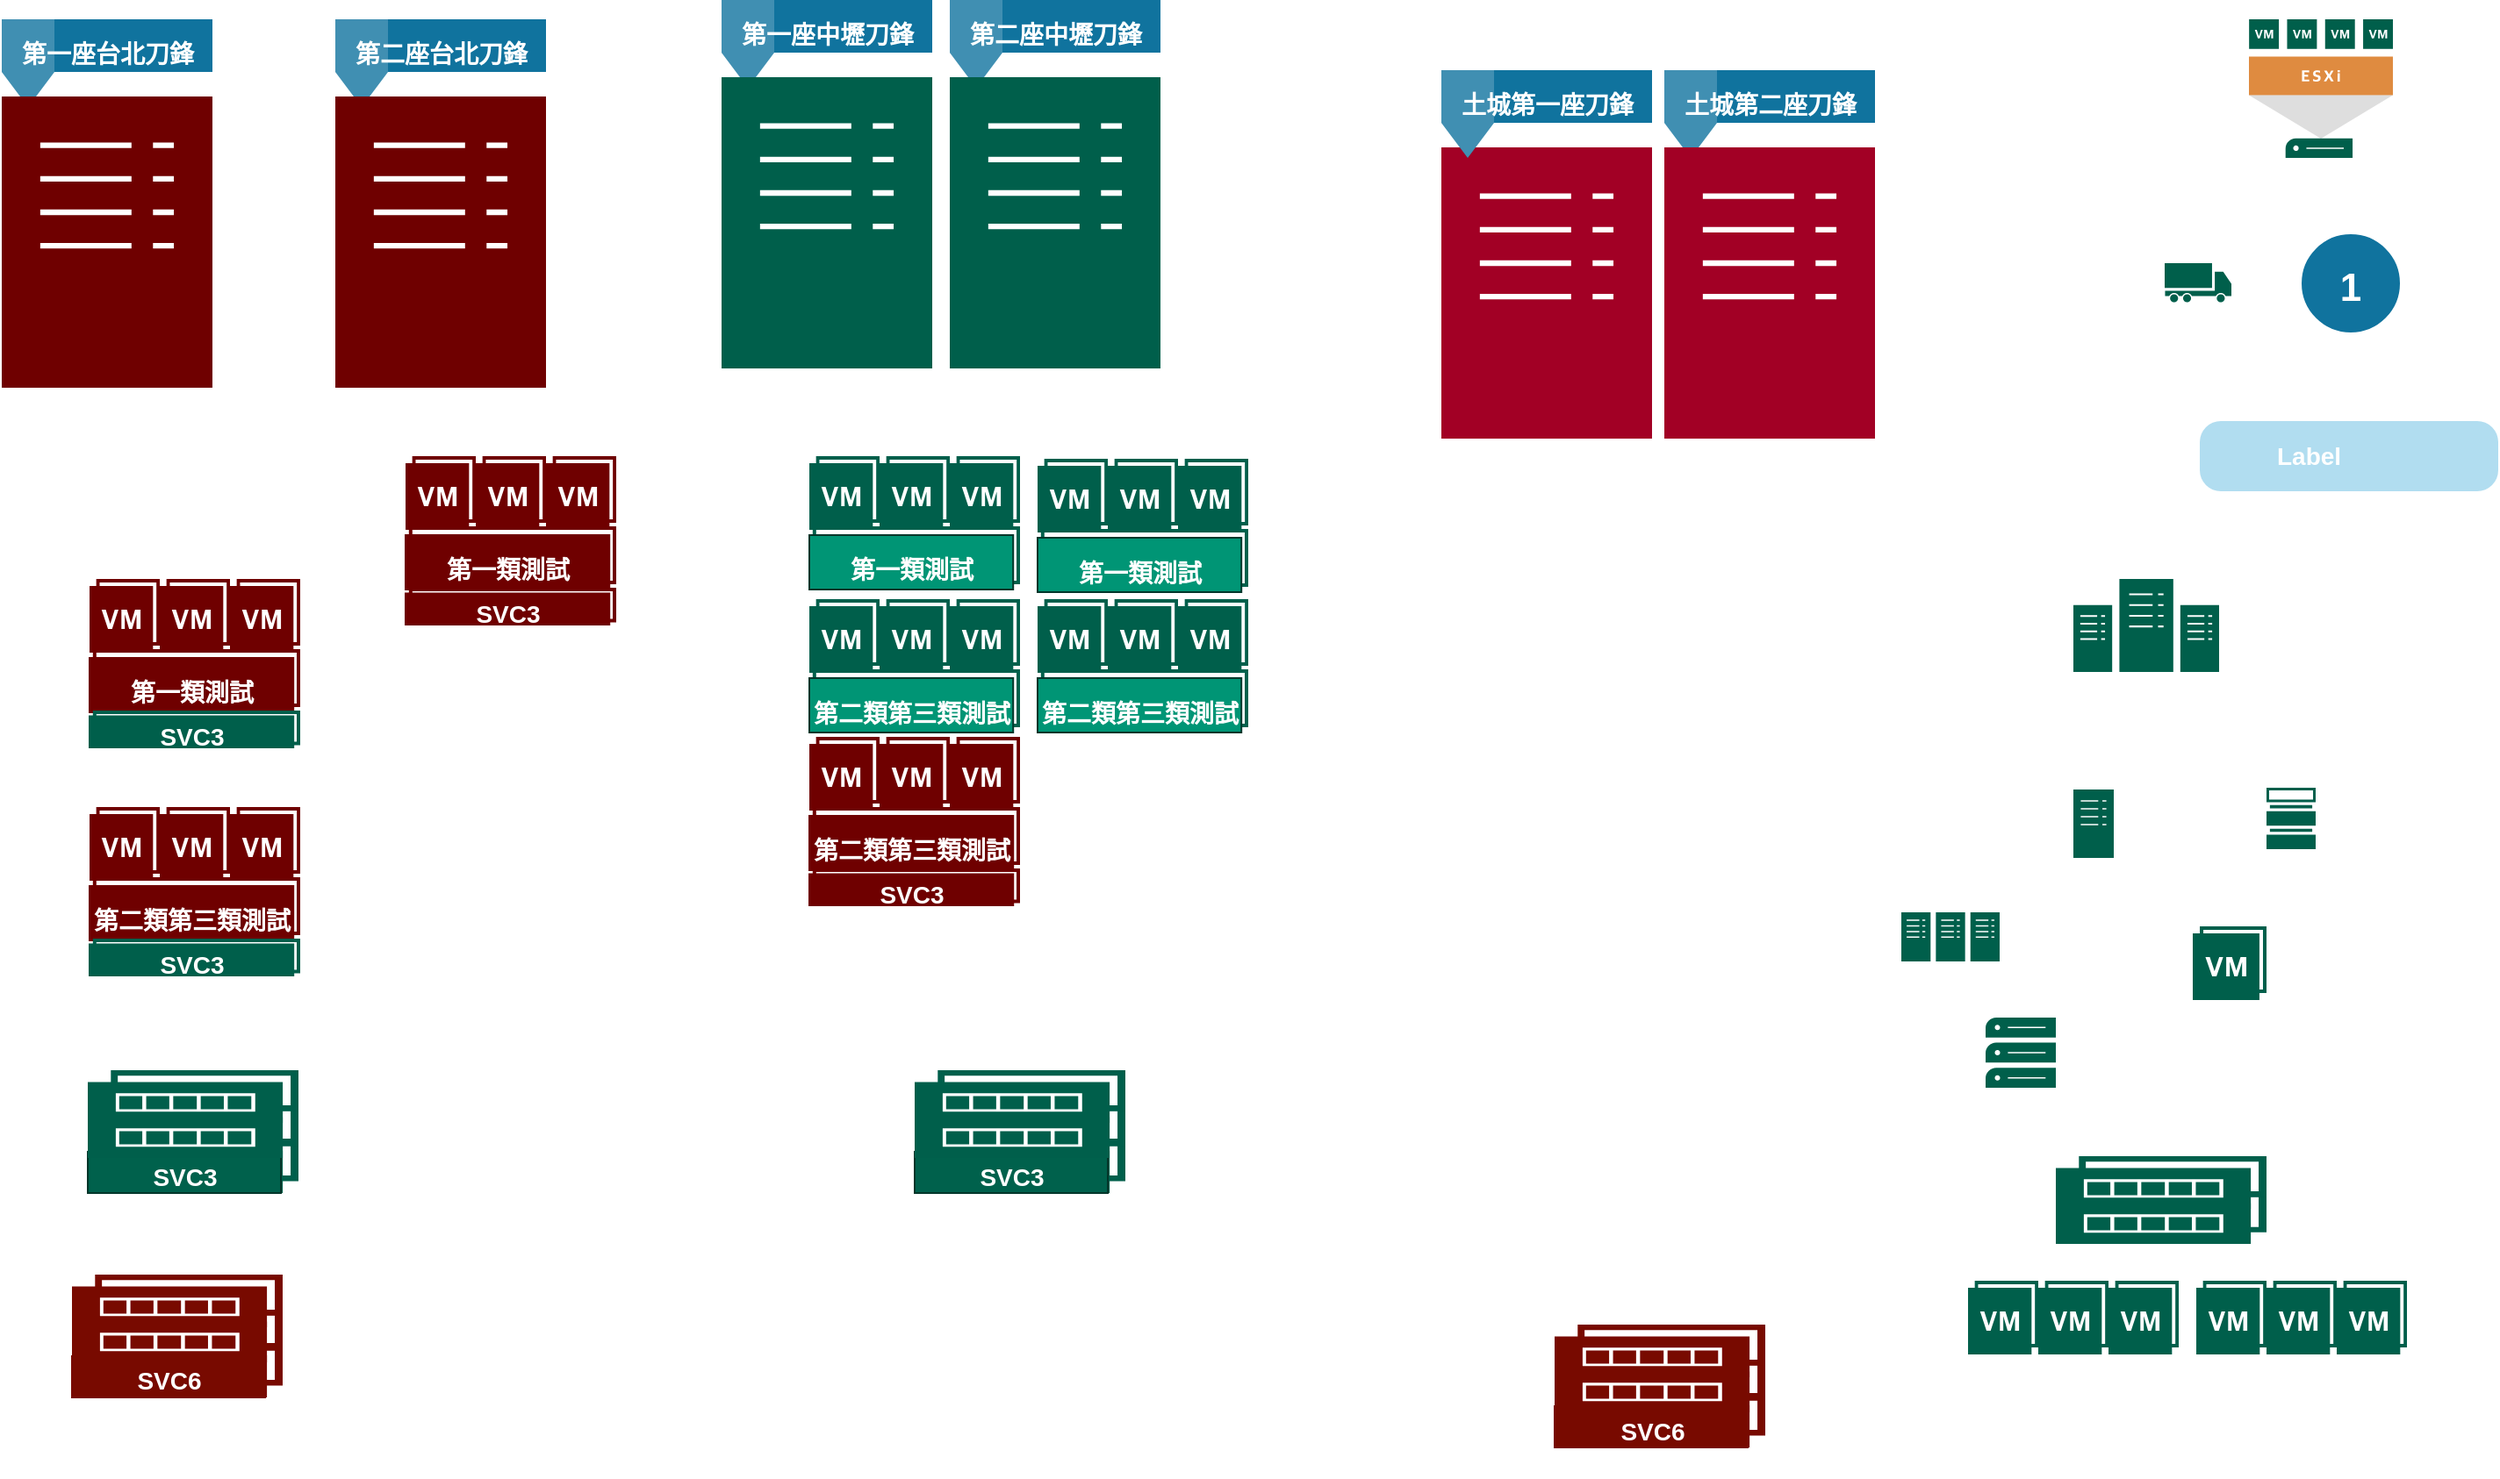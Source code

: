 <mxfile version="20.8.3" type="github">
  <diagram name="Page-1" id="197159a0-c6a4-9194-75a8-e4174976684c">
    <mxGraphModel dx="991" dy="569" grid="1" gridSize="10" guides="1" tooltips="1" connect="1" arrows="1" fold="1" page="1" pageScale="1.5" pageWidth="1169" pageHeight="826" background="none" math="0" shadow="0">
      <root>
        <mxCell id="0" style=";html=1;" />
        <mxCell id="1" style=";html=1;" parent="0" />
        <mxCell id="K1tRB7-W2vUKsGSA8-Zj-12" value="" style="sketch=0;pointerEvents=1;shadow=0;dashed=0;html=1;strokeColor=none;fillColor=#005F4B;labelPosition=center;verticalLabelPosition=bottom;verticalAlign=top;align=center;outlineConnect=0;shape=mxgraph.veeam2.datacenter;" parent="1" vertex="1">
          <mxGeometry x="1240" y="350" width="83" height="53" as="geometry" />
        </mxCell>
        <mxCell id="K1tRB7-W2vUKsGSA8-Zj-13" value="" style="sketch=0;pointerEvents=1;shadow=0;dashed=0;html=1;strokeColor=none;fillColor=#005F4B;labelPosition=center;verticalLabelPosition=bottom;verticalAlign=top;align=center;outlineConnect=0;shape=mxgraph.veeam2.datastore_66_full;" parent="1" vertex="1">
          <mxGeometry x="1350" y="469" width="28.0" height="35" as="geometry" />
        </mxCell>
        <mxCell id="K1tRB7-W2vUKsGSA8-Zj-15" value="第一座台北刀鋒" style="html=1;shape=mxgraph.infographic.flag;dx=30;dy=20;fillColor=#10739E;strokeColor=none;align=center;verticalAlign=top;fontColor=#ffffff;fontSize=14;fontStyle=1;shadow=0;spacingTop=5;" parent="1" vertex="1">
          <mxGeometry x="60" y="31" width="120" height="50" as="geometry" />
        </mxCell>
        <mxCell id="K1tRB7-W2vUKsGSA8-Zj-16" value="Label" style="shape=rect;rounded=1;whiteSpace=wrap;html=1;shadow=0;strokeColor=none;fillColor=#B1DDF0;arcSize=30;fontSize=14;spacingLeft=42;fontStyle=1;fontColor=#FFFFFF;align=left;" parent="1" vertex="1">
          <mxGeometry x="1312" y="260" width="170" height="40" as="geometry" />
        </mxCell>
        <mxCell id="K1tRB7-W2vUKsGSA8-Zj-17" value="1" style="shape=ellipse;perimeter=ellipsePerimeter;fontSize=22;fontStyle=1;shadow=0;strokeColor=#ffffff;fillColor=#10739E;strokeWidth=4;fontColor=#ffffff;align=center;" parent="1" vertex="1">
          <mxGeometry x="1368" y="151.5" width="60" height="60" as="geometry" />
        </mxCell>
        <mxCell id="K1tRB7-W2vUKsGSA8-Zj-18" value="" style="sketch=0;pointerEvents=1;shadow=0;dashed=0;html=1;strokeColor=none;fillColor=#005F4B;labelPosition=center;verticalLabelPosition=bottom;verticalAlign=top;align=center;outlineConnect=0;shape=mxgraph.veeam2.transport;" parent="1" vertex="1">
          <mxGeometry x="1292" y="170" width="38" height="23" as="geometry" />
        </mxCell>
        <mxCell id="yUQ04PIXcJd15L_iZT2i-1" value="" style="sketch=0;pointerEvents=1;shadow=0;dashed=0;html=1;strokeColor=#6F0000;fillColor=#6F0000;labelPosition=center;verticalLabelPosition=bottom;verticalAlign=top;align=center;outlineConnect=0;shape=mxgraph.veeam2.server;fontColor=#ffffff;" parent="1" vertex="1">
          <mxGeometry x="60" y="75" width="120" height="166" as="geometry" />
        </mxCell>
        <mxCell id="yUQ04PIXcJd15L_iZT2i-2" value="" style="sketch=0;pointerEvents=1;shadow=0;dashed=0;html=1;strokeColor=none;fillColor=#005F4B;labelPosition=center;verticalLabelPosition=bottom;verticalAlign=top;align=center;outlineConnect=0;shape=mxgraph.veeam2.esxi_host;" parent="1" vertex="1">
          <mxGeometry x="1340" y="31" width="82" height="79" as="geometry" />
        </mxCell>
        <mxCell id="yUQ04PIXcJd15L_iZT2i-6" value="第一座中壢刀鋒" style="html=1;shape=mxgraph.infographic.flag;dx=30;dy=20;fillColor=#10739E;strokeColor=none;align=center;verticalAlign=top;fontColor=#ffffff;fontSize=14;fontStyle=1;shadow=0;spacingTop=5;" parent="1" vertex="1">
          <mxGeometry x="470" y="20" width="120" height="50" as="geometry" />
        </mxCell>
        <mxCell id="yUQ04PIXcJd15L_iZT2i-7" value="" style="sketch=0;pointerEvents=1;shadow=0;dashed=0;html=1;strokeColor=none;fillColor=#005F4B;labelPosition=center;verticalLabelPosition=bottom;verticalAlign=top;align=center;outlineConnect=0;shape=mxgraph.veeam2.server;" parent="1" vertex="1">
          <mxGeometry x="470" y="64" width="120" height="166" as="geometry" />
        </mxCell>
        <mxCell id="yUQ04PIXcJd15L_iZT2i-8" value="第二座台北刀鋒" style="html=1;shape=mxgraph.infographic.flag;dx=30;dy=20;fillColor=#10739E;strokeColor=none;align=center;verticalAlign=top;fontColor=#ffffff;fontSize=14;fontStyle=1;shadow=0;spacingTop=5;" parent="1" vertex="1">
          <mxGeometry x="250" y="31" width="120" height="50" as="geometry" />
        </mxCell>
        <mxCell id="yUQ04PIXcJd15L_iZT2i-9" value="" style="sketch=0;pointerEvents=1;shadow=0;dashed=0;html=1;strokeColor=#6D1F00;fillColor=#6F0000;labelPosition=center;verticalLabelPosition=bottom;verticalAlign=top;align=center;outlineConnect=0;shape=mxgraph.veeam2.server;fontColor=#ffffff;" parent="1" vertex="1">
          <mxGeometry x="250" y="75" width="120" height="166" as="geometry" />
        </mxCell>
        <mxCell id="yUQ04PIXcJd15L_iZT2i-10" value="第二座中壢刀鋒" style="html=1;shape=mxgraph.infographic.flag;dx=30;dy=20;fillColor=#10739E;strokeColor=none;align=center;verticalAlign=top;fontColor=#ffffff;fontSize=14;fontStyle=1;shadow=0;spacingTop=5;" parent="1" vertex="1">
          <mxGeometry x="600" y="20" width="120" height="50" as="geometry" />
        </mxCell>
        <mxCell id="yUQ04PIXcJd15L_iZT2i-11" value="" style="sketch=0;pointerEvents=1;shadow=0;dashed=0;html=1;strokeColor=none;fillColor=#005F4B;labelPosition=center;verticalLabelPosition=bottom;verticalAlign=top;align=center;outlineConnect=0;shape=mxgraph.veeam2.server;" parent="1" vertex="1">
          <mxGeometry x="600" y="64" width="120" height="166" as="geometry" />
        </mxCell>
        <mxCell id="yUQ04PIXcJd15L_iZT2i-13" value="" style="sketch=0;pointerEvents=1;shadow=0;dashed=0;html=1;strokeColor=#6F0000;fillColor=#a20025;labelPosition=center;verticalLabelPosition=bottom;verticalAlign=top;align=center;outlineConnect=0;shape=mxgraph.veeam2.server;fontColor=#ffffff;" parent="1" vertex="1">
          <mxGeometry x="880" y="104" width="120" height="166" as="geometry" />
        </mxCell>
        <mxCell id="yUQ04PIXcJd15L_iZT2i-14" value="土城第二座刀鋒" style="html=1;shape=mxgraph.infographic.flag;dx=30;dy=20;fillColor=#10739E;strokeColor=none;align=center;verticalAlign=top;fontColor=#ffffff;fontSize=14;fontStyle=1;shadow=0;spacingTop=5;" parent="1" vertex="1">
          <mxGeometry x="1007" y="60" width="120" height="50" as="geometry" />
        </mxCell>
        <mxCell id="yUQ04PIXcJd15L_iZT2i-15" value="" style="sketch=0;pointerEvents=1;shadow=0;dashed=0;html=1;strokeColor=#6D1F00;fillColor=#A20025;labelPosition=center;verticalLabelPosition=bottom;verticalAlign=top;align=center;outlineConnect=0;shape=mxgraph.veeam2.server;fontColor=#ffffff;" parent="1" vertex="1">
          <mxGeometry x="1007" y="104" width="120" height="166" as="geometry" />
        </mxCell>
        <mxCell id="yUQ04PIXcJd15L_iZT2i-23" value="" style="group" parent="1" vertex="1" connectable="0">
          <mxGeometry x="1180" y="750" width="120" height="42" as="geometry" />
        </mxCell>
        <mxCell id="yUQ04PIXcJd15L_iZT2i-24" value="" style="sketch=0;pointerEvents=1;shadow=0;dashed=0;html=1;strokeColor=none;fillColor=#005F4B;labelPosition=center;verticalLabelPosition=bottom;verticalAlign=top;align=center;outlineConnect=0;shape=mxgraph.veeam2.vm_with_a_snapshot;" parent="yUQ04PIXcJd15L_iZT2i-23" vertex="1">
          <mxGeometry x="80" width="40" height="42" as="geometry" />
        </mxCell>
        <mxCell id="yUQ04PIXcJd15L_iZT2i-25" value="" style="sketch=0;pointerEvents=1;shadow=0;dashed=0;html=1;strokeColor=none;fillColor=#005F4B;labelPosition=center;verticalLabelPosition=bottom;verticalAlign=top;align=center;outlineConnect=0;shape=mxgraph.veeam2.vm_with_a_snapshot;" parent="yUQ04PIXcJd15L_iZT2i-23" vertex="1">
          <mxGeometry x="40" width="40" height="42" as="geometry" />
        </mxCell>
        <mxCell id="yUQ04PIXcJd15L_iZT2i-26" value="" style="sketch=0;pointerEvents=1;shadow=0;dashed=0;html=1;strokeColor=none;fillColor=#005F4B;labelPosition=center;verticalLabelPosition=bottom;verticalAlign=top;align=center;outlineConnect=0;shape=mxgraph.veeam2.vm_with_a_snapshot;" parent="yUQ04PIXcJd15L_iZT2i-23" vertex="1">
          <mxGeometry width="40" height="42" as="geometry" />
        </mxCell>
        <mxCell id="yUQ04PIXcJd15L_iZT2i-27" value="" style="group" parent="1" vertex="1" connectable="0">
          <mxGeometry x="1310" y="750" width="120" height="42" as="geometry" />
        </mxCell>
        <mxCell id="yUQ04PIXcJd15L_iZT2i-28" value="" style="sketch=0;pointerEvents=1;shadow=0;dashed=0;html=1;strokeColor=none;fillColor=#005F4B;labelPosition=center;verticalLabelPosition=bottom;verticalAlign=top;align=center;outlineConnect=0;shape=mxgraph.veeam2.vm_with_a_snapshot;" parent="yUQ04PIXcJd15L_iZT2i-27" vertex="1">
          <mxGeometry x="80" width="40" height="42" as="geometry" />
        </mxCell>
        <mxCell id="yUQ04PIXcJd15L_iZT2i-29" value="" style="sketch=0;pointerEvents=1;shadow=0;dashed=0;html=1;strokeColor=none;fillColor=#005F4B;labelPosition=center;verticalLabelPosition=bottom;verticalAlign=top;align=center;outlineConnect=0;shape=mxgraph.veeam2.vm_with_a_snapshot;" parent="yUQ04PIXcJd15L_iZT2i-27" vertex="1">
          <mxGeometry x="40" width="40" height="42" as="geometry" />
        </mxCell>
        <mxCell id="yUQ04PIXcJd15L_iZT2i-30" value="" style="sketch=0;pointerEvents=1;shadow=0;dashed=0;html=1;strokeColor=none;fillColor=#005F4B;labelPosition=center;verticalLabelPosition=bottom;verticalAlign=top;align=center;outlineConnect=0;shape=mxgraph.veeam2.vm_with_a_snapshot;" parent="yUQ04PIXcJd15L_iZT2i-27" vertex="1">
          <mxGeometry width="40" height="42" as="geometry" />
        </mxCell>
        <mxCell id="yUQ04PIXcJd15L_iZT2i-40" value="" style="sketch=0;pointerEvents=1;shadow=0;dashed=0;html=1;strokeColor=none;fillColor=#005F4B;labelPosition=center;verticalLabelPosition=bottom;verticalAlign=top;align=center;outlineConnect=0;shape=mxgraph.veeam2.server_stack;" parent="1" vertex="1">
          <mxGeometry x="1190" y="600" width="40" height="40" as="geometry" />
        </mxCell>
        <mxCell id="yUQ04PIXcJd15L_iZT2i-41" value="" style="sketch=0;pointerEvents=1;shadow=0;dashed=0;html=1;strokeColor=none;fillColor=#005F4B;labelPosition=center;verticalLabelPosition=bottom;verticalAlign=top;align=center;outlineConnect=0;shape=mxgraph.veeam2.server;" parent="1" vertex="1">
          <mxGeometry x="1240" y="470" width="23" height="39" as="geometry" />
        </mxCell>
        <mxCell id="yUQ04PIXcJd15L_iZT2i-42" value="" style="sketch=0;pointerEvents=1;shadow=0;dashed=0;html=1;strokeColor=none;fillColor=#005F4B;labelPosition=center;verticalLabelPosition=bottom;verticalAlign=top;align=center;outlineConnect=0;shape=mxgraph.veeam2.server_cluster;" parent="1" vertex="1">
          <mxGeometry x="1142" y="540" width="56.0" height="28.0" as="geometry" />
        </mxCell>
        <mxCell id="bWpF_yvZzBDOlQR7NDEe-1" value="土城第一座刀鋒" style="html=1;shape=mxgraph.infographic.flag;dx=30;dy=20;fillColor=#10739E;strokeColor=none;align=center;verticalAlign=top;fontColor=#ffffff;fontSize=14;fontStyle=1;shadow=0;spacingTop=5;" parent="1" vertex="1">
          <mxGeometry x="880" y="60" width="120" height="50" as="geometry" />
        </mxCell>
        <mxCell id="bWpF_yvZzBDOlQR7NDEe-8" value="" style="sketch=0;pointerEvents=1;shadow=0;dashed=0;html=1;strokeColor=none;fillColor=#005F4B;labelPosition=center;verticalLabelPosition=bottom;verticalAlign=top;align=center;outlineConnect=0;shape=mxgraph.veeam2.vm_with_a_snapshot;" parent="1" vertex="1">
          <mxGeometry x="1308" y="548" width="42" height="42" as="geometry" />
        </mxCell>
        <mxCell id="bWpF_yvZzBDOlQR7NDEe-58" value="" style="group;fillColor=none;fillStyle=auto;strokeColor=none;" parent="1" vertex="1" connectable="0">
          <mxGeometry x="109" y="630" width="120" height="87" as="geometry" />
        </mxCell>
        <mxCell id="bWpF_yvZzBDOlQR7NDEe-90" value="" style="group" parent="bWpF_yvZzBDOlQR7NDEe-58" vertex="1" connectable="0">
          <mxGeometry width="120" height="70" as="geometry" />
        </mxCell>
        <mxCell id="bWpF_yvZzBDOlQR7NDEe-89" value="" style="group" parent="bWpF_yvZzBDOlQR7NDEe-90" vertex="1" connectable="0">
          <mxGeometry y="39" width="120" height="31" as="geometry" />
        </mxCell>
        <mxCell id="bWpF_yvZzBDOlQR7NDEe-87" value="" style="sketch=0;pointerEvents=1;shadow=0;dashed=0;html=1;strokeColor=none;fillColor=#005F4B;labelPosition=center;verticalLabelPosition=bottom;verticalAlign=top;align=center;outlineConnect=0;shape=mxgraph.veeam2.data_volume_with_snapshot;strokeWidth=2;" parent="bWpF_yvZzBDOlQR7NDEe-89" vertex="1">
          <mxGeometry width="120" height="31" as="geometry" />
        </mxCell>
        <mxCell id="bWpF_yvZzBDOlQR7NDEe-80" value="SVC3&lt;br&gt;" style="html=1;shape=mxgraph.infographic.barCallout;dx=105.55;dy=0;fillColor=#00614C;strokeColor=#00362A;align=center;verticalAlign=middle;fontColor=#ffffff;fontSize=14;fontStyle=1;shadow=0;spacingTop=5;" parent="bWpF_yvZzBDOlQR7NDEe-89" vertex="1">
          <mxGeometry y="7.561" width="110" height="23.439" as="geometry" />
        </mxCell>
        <mxCell id="bWpF_yvZzBDOlQR7NDEe-57" value="" style="sketch=0;pointerEvents=1;shadow=0;dashed=0;html=1;strokeColor=none;fillColor=#005F4B;labelPosition=center;verticalLabelPosition=bottom;verticalAlign=top;align=center;outlineConnect=0;shape=mxgraph.veeam2.data_volume_with_snapshot;strokeWidth=2;" parent="bWpF_yvZzBDOlQR7NDEe-90" vertex="1">
          <mxGeometry y="20" width="120" height="30" as="geometry" />
        </mxCell>
        <mxCell id="bWpF_yvZzBDOlQR7NDEe-54" value="&lt;span style=&quot;color: rgba(0, 0, 0, 0); font-family: monospace; font-size: 0px; text-align: start;&quot;&gt;%3CmxGraphModel%3E%3Croot%3E%3CmxCell%20id%3D%220%22%2F%3E%3CmxCell%20id%3D%221%22%20parent%3D%220%22%2F%3E%3CmxCell%20id%3D%222%22%20value%3D%22%22%20style%3D%22group%22%20vertex%3D%221%22%20connectable%3D%220%22%20parent%3D%221%22%3E%3CmxGeometry%20x%3D%22220%22%20y%3D%22560%22%20width%3D%22120%22%20height%3D%2250%22%20as%3D%22geometry%22%2F%3E%3C%2FmxCell%3E%3CmxCell%20id%3D%223%22%20value%3D%22%22%20style%3D%22sketch%3D0%3BpointerEvents%3D1%3Bshadow%3D0%3Bdashed%3D0%3Bhtml%3D1%3BstrokeColor%3Dnone%3BfillColor%3D%23005F4B%3BlabelPosition%3Dcenter%3BverticalLabelPosition%3Dbottom%3BverticalAlign%3Dtop%3Balign%3Dcenter%3BoutlineConnect%3D0%3Bshape%3Dmxgraph.veeam2.data_volume_with_snapshot%3BstrokeWidth%3D2%3B%22%20vertex%3D%221%22%20parent%3D%222%22%3E%3CmxGeometry%20y%3D%2220%22%20width%3D%22120%22%20height%3D%2230%22%20as%3D%22geometry%22%2F%3E%3C%2FmxCell%3E%3CmxCell%20id%3D%224%22%20value%3D%22%22%20style%3D%22sketch%3D0%3BpointerEvents%3D1%3Bshadow%3D0%3Bdashed%3D0%3Bhtml%3D1%3BstrokeColor%3Dnone%3BfillColor%3D%23005F4B%3BlabelPosition%3Dcenter%3BverticalLabelPosition%3Dbottom%3BverticalAlign%3Dtop%3Balign%3Dcenter%3BoutlineConnect%3D0%3Bshape%3Dmxgraph.veeam2.data_volume_with_snapshot%3BstrokeWidth%3D2%3B%22%20vertex%3D%221%22%20parent%3D%222%22%3E%3CmxGeometry%20width%3D%22120%22%20height%3D%2230%22%20as%3D%22geometry%22%2F%3E%3C%2FmxCell%3E%3C%2Froot%3E%3C%2FmxGraphModel%3E&lt;/span&gt;" style="sketch=0;pointerEvents=1;shadow=0;dashed=0;html=1;strokeColor=none;fillColor=#005F4B;labelPosition=center;verticalLabelPosition=bottom;verticalAlign=top;align=center;outlineConnect=0;shape=mxgraph.veeam2.data_volume_with_snapshot;strokeWidth=2;" parent="bWpF_yvZzBDOlQR7NDEe-90" vertex="1">
          <mxGeometry width="120" height="30" as="geometry" />
        </mxCell>
        <mxCell id="bWpF_yvZzBDOlQR7NDEe-65" value="" style="group" parent="1" vertex="1" connectable="0">
          <mxGeometry x="1230" y="679" width="120" height="50" as="geometry" />
        </mxCell>
        <mxCell id="bWpF_yvZzBDOlQR7NDEe-66" value="" style="sketch=0;pointerEvents=1;shadow=0;dashed=0;html=1;strokeColor=none;fillColor=#005F4B;labelPosition=center;verticalLabelPosition=bottom;verticalAlign=top;align=center;outlineConnect=0;shape=mxgraph.veeam2.data_volume_with_snapshot;strokeWidth=2;" parent="bWpF_yvZzBDOlQR7NDEe-65" vertex="1">
          <mxGeometry y="20" width="120" height="30" as="geometry" />
        </mxCell>
        <mxCell id="bWpF_yvZzBDOlQR7NDEe-67" value="" style="sketch=0;pointerEvents=1;shadow=0;dashed=0;html=1;strokeColor=none;fillColor=#005F4B;labelPosition=center;verticalLabelPosition=bottom;verticalAlign=top;align=center;outlineConnect=0;shape=mxgraph.veeam2.data_volume_with_snapshot;strokeWidth=2;" parent="bWpF_yvZzBDOlQR7NDEe-65" vertex="1">
          <mxGeometry width="120" height="30" as="geometry" />
        </mxCell>
        <mxCell id="bWpF_yvZzBDOlQR7NDEe-91" value="" style="group;fillColor=none;fillStyle=auto;strokeColor=none;" parent="1" vertex="1" connectable="0">
          <mxGeometry x="580" y="630" width="120" height="87" as="geometry" />
        </mxCell>
        <mxCell id="bWpF_yvZzBDOlQR7NDEe-92" value="" style="group" parent="bWpF_yvZzBDOlQR7NDEe-91" vertex="1" connectable="0">
          <mxGeometry width="120" height="70" as="geometry" />
        </mxCell>
        <mxCell id="bWpF_yvZzBDOlQR7NDEe-93" value="" style="group" parent="bWpF_yvZzBDOlQR7NDEe-92" vertex="1" connectable="0">
          <mxGeometry y="39" width="120" height="31" as="geometry" />
        </mxCell>
        <mxCell id="bWpF_yvZzBDOlQR7NDEe-94" value="" style="sketch=0;pointerEvents=1;shadow=0;dashed=0;html=1;strokeColor=none;fillColor=#005F4B;labelPosition=center;verticalLabelPosition=bottom;verticalAlign=top;align=center;outlineConnect=0;shape=mxgraph.veeam2.data_volume_with_snapshot;strokeWidth=2;" parent="bWpF_yvZzBDOlQR7NDEe-93" vertex="1">
          <mxGeometry width="120" height="31" as="geometry" />
        </mxCell>
        <mxCell id="bWpF_yvZzBDOlQR7NDEe-95" value="SVC3&lt;br&gt;" style="html=1;shape=mxgraph.infographic.barCallout;dx=105.55;dy=0;fillColor=#00614C;strokeColor=#00362A;align=center;verticalAlign=middle;fontColor=#ffffff;fontSize=14;fontStyle=1;shadow=0;spacingTop=5;" parent="bWpF_yvZzBDOlQR7NDEe-93" vertex="1">
          <mxGeometry y="7.561" width="110" height="23.439" as="geometry" />
        </mxCell>
        <mxCell id="bWpF_yvZzBDOlQR7NDEe-96" value="" style="sketch=0;pointerEvents=1;shadow=0;dashed=0;html=1;strokeColor=none;fillColor=#005F4B;labelPosition=center;verticalLabelPosition=bottom;verticalAlign=top;align=center;outlineConnect=0;shape=mxgraph.veeam2.data_volume_with_snapshot;strokeWidth=2;" parent="bWpF_yvZzBDOlQR7NDEe-92" vertex="1">
          <mxGeometry y="20" width="120" height="30" as="geometry" />
        </mxCell>
        <mxCell id="bWpF_yvZzBDOlQR7NDEe-97" value="&lt;span style=&quot;color: rgba(0, 0, 0, 0); font-family: monospace; font-size: 0px; text-align: start;&quot;&gt;%3CmxGraphModel%3E%3Croot%3E%3CmxCell%20id%3D%220%22%2F%3E%3CmxCell%20id%3D%221%22%20parent%3D%220%22%2F%3E%3CmxCell%20id%3D%222%22%20value%3D%22%22%20style%3D%22group%22%20vertex%3D%221%22%20connectable%3D%220%22%20parent%3D%221%22%3E%3CmxGeometry%20x%3D%22220%22%20y%3D%22560%22%20width%3D%22120%22%20height%3D%2250%22%20as%3D%22geometry%22%2F%3E%3C%2FmxCell%3E%3CmxCell%20id%3D%223%22%20value%3D%22%22%20style%3D%22sketch%3D0%3BpointerEvents%3D1%3Bshadow%3D0%3Bdashed%3D0%3Bhtml%3D1%3BstrokeColor%3Dnone%3BfillColor%3D%23005F4B%3BlabelPosition%3Dcenter%3BverticalLabelPosition%3Dbottom%3BverticalAlign%3Dtop%3Balign%3Dcenter%3BoutlineConnect%3D0%3Bshape%3Dmxgraph.veeam2.data_volume_with_snapshot%3BstrokeWidth%3D2%3B%22%20vertex%3D%221%22%20parent%3D%222%22%3E%3CmxGeometry%20y%3D%2220%22%20width%3D%22120%22%20height%3D%2230%22%20as%3D%22geometry%22%2F%3E%3C%2FmxCell%3E%3CmxCell%20id%3D%224%22%20value%3D%22%22%20style%3D%22sketch%3D0%3BpointerEvents%3D1%3Bshadow%3D0%3Bdashed%3D0%3Bhtml%3D1%3BstrokeColor%3Dnone%3BfillColor%3D%23005F4B%3BlabelPosition%3Dcenter%3BverticalLabelPosition%3Dbottom%3BverticalAlign%3Dtop%3Balign%3Dcenter%3BoutlineConnect%3D0%3Bshape%3Dmxgraph.veeam2.data_volume_with_snapshot%3BstrokeWidth%3D2%3B%22%20vertex%3D%221%22%20parent%3D%222%22%3E%3CmxGeometry%20width%3D%22120%22%20height%3D%2230%22%20as%3D%22geometry%22%2F%3E%3C%2FmxCell%3E%3C%2Froot%3E%3C%2FmxGraphModel%3E&lt;/span&gt;" style="sketch=0;pointerEvents=1;shadow=0;dashed=0;html=1;strokeColor=none;fillColor=#005F4B;labelPosition=center;verticalLabelPosition=bottom;verticalAlign=top;align=center;outlineConnect=0;shape=mxgraph.veeam2.data_volume_with_snapshot;strokeWidth=2;" parent="bWpF_yvZzBDOlQR7NDEe-92" vertex="1">
          <mxGeometry width="120" height="30" as="geometry" />
        </mxCell>
        <mxCell id="bWpF_yvZzBDOlQR7NDEe-98" value="v" style="group;fillColor=none;fillStyle=auto;strokeColor=none;" parent="1" vertex="1" connectable="0">
          <mxGeometry x="99" y="746.5" width="120" height="87" as="geometry" />
        </mxCell>
        <mxCell id="bWpF_yvZzBDOlQR7NDEe-99" value="" style="group" parent="bWpF_yvZzBDOlQR7NDEe-98" vertex="1" connectable="0">
          <mxGeometry x="1" width="120" height="70" as="geometry" />
        </mxCell>
        <mxCell id="bWpF_yvZzBDOlQR7NDEe-100" value="" style="group" parent="bWpF_yvZzBDOlQR7NDEe-99" vertex="1" connectable="0">
          <mxGeometry y="39" width="120" height="31" as="geometry" />
        </mxCell>
        <mxCell id="bWpF_yvZzBDOlQR7NDEe-101" value="" style="sketch=0;pointerEvents=1;shadow=0;dashed=0;html=1;strokeColor=none;fillColor=#780A00;labelPosition=center;verticalLabelPosition=bottom;verticalAlign=top;align=center;outlineConnect=0;shape=mxgraph.veeam2.data_volume_with_snapshot;strokeWidth=2;" parent="bWpF_yvZzBDOlQR7NDEe-100" vertex="1">
          <mxGeometry width="120" height="31" as="geometry" />
        </mxCell>
        <mxCell id="bWpF_yvZzBDOlQR7NDEe-102" value="SVC6" style="html=1;shape=mxgraph.infographic.barCallout;dx=105.55;dy=0;fillColor=#780A00;strokeColor=#780A00;align=center;verticalAlign=middle;fontColor=#ffffff;fontSize=14;fontStyle=1;shadow=0;spacingTop=5;" parent="bWpF_yvZzBDOlQR7NDEe-100" vertex="1">
          <mxGeometry y="7.561" width="110" height="23.439" as="geometry" />
        </mxCell>
        <mxCell id="bWpF_yvZzBDOlQR7NDEe-103" value="" style="sketch=0;pointerEvents=1;shadow=0;dashed=0;html=1;strokeColor=none;fillColor=#780A00;labelPosition=center;verticalLabelPosition=bottom;verticalAlign=top;align=center;outlineConnect=0;shape=mxgraph.veeam2.data_volume_with_snapshot;strokeWidth=2;" parent="bWpF_yvZzBDOlQR7NDEe-99" vertex="1">
          <mxGeometry y="20" width="120" height="30" as="geometry" />
        </mxCell>
        <mxCell id="bWpF_yvZzBDOlQR7NDEe-104" value="&lt;span style=&quot;color: rgba(0, 0, 0, 0); font-family: monospace; font-size: 0px; text-align: start;&quot;&gt;%3CmxGraphModel%3E%3Croot%3E%3CmxCell%20id%3D%220%22%2F%3E%3CmxCell%20id%3D%221%22%20parent%3D%220%22%2F%3E%3CmxCell%20id%3D%222%22%20value%3D%22%22%20style%3D%22group%22%20vertex%3D%221%22%20connectable%3D%220%22%20parent%3D%221%22%3E%3CmxGeometry%20x%3D%22220%22%20y%3D%22560%22%20width%3D%22120%22%20height%3D%2250%22%20as%3D%22geometry%22%2F%3E%3C%2FmxCell%3E%3CmxCell%20id%3D%223%22%20value%3D%22%22%20style%3D%22sketch%3D0%3BpointerEvents%3D1%3Bshadow%3D0%3Bdashed%3D0%3Bhtml%3D1%3BstrokeColor%3Dnone%3BfillColor%3D%23005F4B%3BlabelPosition%3Dcenter%3BverticalLabelPosition%3Dbottom%3BverticalAlign%3Dtop%3Balign%3Dcenter%3BoutlineConnect%3D0%3Bshape%3Dmxgraph.veeam2.data_volume_with_snapshot%3BstrokeWidth%3D2%3B%22%20vertex%3D%221%22%20parent%3D%222%22%3E%3CmxGeometry%20y%3D%2220%22%20width%3D%22120%22%20height%3D%2230%22%20as%3D%22geometry%22%2F%3E%3C%2FmxCell%3E%3CmxCell%20id%3D%224%22%20value%3D%22%22%20style%3D%22sketch%3D0%3BpointerEvents%3D1%3Bshadow%3D0%3Bdashed%3D0%3Bhtml%3D1%3BstrokeColor%3Dnone%3BfillColor%3D%23005F4B%3BlabelPosition%3Dcenter%3BverticalLabelPosition%3Dbottom%3BverticalAlign%3Dtop%3Balign%3Dcenter%3BoutlineConnect%3D0%3Bshape%3Dmxgraph.veeam2.data_volume_with_snapshot%3BstrokeWidth%3D2%3B%22%20vertex%3D%221%22%20parent%3D%222%22%3E%3CmxGeometry%20width%3D%22120%22%20height%3D%2230%22%20as%3D%22geometry%22%2F%3E%3C%2FmxCell%3E%3C%2Froot%3E%3C%2FmxGraphModel%3E&lt;/span&gt;" style="sketch=0;pointerEvents=1;shadow=0;dashed=0;html=1;strokeColor=none;fillColor=#780A00;labelPosition=center;verticalLabelPosition=bottom;verticalAlign=top;align=center;outlineConnect=0;shape=mxgraph.veeam2.data_volume_with_snapshot;strokeWidth=2;" parent="bWpF_yvZzBDOlQR7NDEe-99" vertex="1">
          <mxGeometry width="120" height="30" as="geometry" />
        </mxCell>
        <mxCell id="cVu7PcEsQeXlVnB6uL41-1" value="" style="group" parent="1" vertex="1" connectable="0">
          <mxGeometry x="520" y="280" width="120" height="76" as="geometry" />
        </mxCell>
        <mxCell id="cVu7PcEsQeXlVnB6uL41-2" value="" style="group" parent="cVu7PcEsQeXlVnB6uL41-1" vertex="1" connectable="0">
          <mxGeometry y="41" width="119" height="35" as="geometry" />
        </mxCell>
        <mxCell id="cVu7PcEsQeXlVnB6uL41-3" value="第一類" style="html=1;shape=mxgraph.infographic.barCallout;dx=105.55;dy=0;fillColor=#FFFFFF;strokeColor=#00614C;align=center;verticalAlign=top;fontColor=#ffffff;fontSize=14;fontStyle=1;shadow=0;spacingTop=5;strokeWidth=2;" parent="cVu7PcEsQeXlVnB6uL41-2" vertex="1">
          <mxGeometry x="2.902" width="116.098" height="31" as="geometry" />
        </mxCell>
        <mxCell id="cVu7PcEsQeXlVnB6uL41-4" value="第一類測試" style="html=1;shape=mxgraph.infographic.barCallout;dx=105.55;dy=0;fillColor=#009575;strokeColor=#00362A;align=center;verticalAlign=top;fontColor=#ffffff;fontSize=14;fontStyle=1;shadow=0;spacingTop=5;" parent="cVu7PcEsQeXlVnB6uL41-2" vertex="1">
          <mxGeometry y="4" width="116.098" height="31" as="geometry" />
        </mxCell>
        <mxCell id="cVu7PcEsQeXlVnB6uL41-5" value="" style="group" parent="cVu7PcEsQeXlVnB6uL41-1" vertex="1" connectable="0">
          <mxGeometry width="120" height="42" as="geometry" />
        </mxCell>
        <mxCell id="cVu7PcEsQeXlVnB6uL41-6" value="" style="sketch=0;pointerEvents=1;shadow=0;dashed=0;html=1;strokeColor=none;fillColor=#005F4B;labelPosition=center;verticalLabelPosition=bottom;verticalAlign=top;align=center;outlineConnect=0;shape=mxgraph.veeam2.vm_with_a_snapshot;" parent="cVu7PcEsQeXlVnB6uL41-5" vertex="1">
          <mxGeometry x="80" width="40" height="42" as="geometry" />
        </mxCell>
        <mxCell id="cVu7PcEsQeXlVnB6uL41-7" value="" style="sketch=0;pointerEvents=1;shadow=0;dashed=0;html=1;strokeColor=none;fillColor=#005F4B;labelPosition=center;verticalLabelPosition=bottom;verticalAlign=top;align=center;outlineConnect=0;shape=mxgraph.veeam2.vm_with_a_snapshot;" parent="cVu7PcEsQeXlVnB6uL41-5" vertex="1">
          <mxGeometry x="40" width="40" height="42" as="geometry" />
        </mxCell>
        <mxCell id="cVu7PcEsQeXlVnB6uL41-8" value="" style="sketch=0;pointerEvents=1;shadow=0;dashed=0;html=1;strokeColor=none;fillColor=#005F4B;labelPosition=center;verticalLabelPosition=bottom;verticalAlign=top;align=center;outlineConnect=0;shape=mxgraph.veeam2.vm_with_a_snapshot;" parent="cVu7PcEsQeXlVnB6uL41-5" vertex="1">
          <mxGeometry width="40" height="42" as="geometry" />
        </mxCell>
        <mxCell id="cVu7PcEsQeXlVnB6uL41-9" value="" style="group" parent="1" vertex="1" connectable="0">
          <mxGeometry x="520" y="361.5" width="120" height="76" as="geometry" />
        </mxCell>
        <mxCell id="cVu7PcEsQeXlVnB6uL41-10" value="" style="group" parent="cVu7PcEsQeXlVnB6uL41-9" vertex="1" connectable="0">
          <mxGeometry y="41" width="119" height="35" as="geometry" />
        </mxCell>
        <mxCell id="cVu7PcEsQeXlVnB6uL41-11" value="第一類" style="html=1;shape=mxgraph.infographic.barCallout;dx=105.55;dy=0;fillColor=#FFFFFF;strokeColor=#00614C;align=center;verticalAlign=top;fontColor=#ffffff;fontSize=14;fontStyle=1;shadow=0;spacingTop=5;strokeWidth=2;" parent="cVu7PcEsQeXlVnB6uL41-10" vertex="1">
          <mxGeometry x="2.902" width="116.098" height="31" as="geometry" />
        </mxCell>
        <mxCell id="cVu7PcEsQeXlVnB6uL41-12" value="第二類第三類測試" style="html=1;shape=mxgraph.infographic.barCallout;dx=105.55;dy=0;fillColor=#009575;strokeColor=#00362A;align=center;verticalAlign=top;fontColor=#ffffff;fontSize=14;fontStyle=1;shadow=0;spacingTop=5;" parent="cVu7PcEsQeXlVnB6uL41-10" vertex="1">
          <mxGeometry y="4" width="116.098" height="31" as="geometry" />
        </mxCell>
        <mxCell id="cVu7PcEsQeXlVnB6uL41-13" value="" style="group" parent="cVu7PcEsQeXlVnB6uL41-9" vertex="1" connectable="0">
          <mxGeometry width="120" height="42" as="geometry" />
        </mxCell>
        <mxCell id="cVu7PcEsQeXlVnB6uL41-14" value="" style="sketch=0;pointerEvents=1;shadow=0;dashed=0;html=1;strokeColor=none;fillColor=#005F4B;labelPosition=center;verticalLabelPosition=bottom;verticalAlign=top;align=center;outlineConnect=0;shape=mxgraph.veeam2.vm_with_a_snapshot;" parent="cVu7PcEsQeXlVnB6uL41-13" vertex="1">
          <mxGeometry x="80" width="40" height="42" as="geometry" />
        </mxCell>
        <mxCell id="cVu7PcEsQeXlVnB6uL41-15" value="" style="sketch=0;pointerEvents=1;shadow=0;dashed=0;html=1;strokeColor=none;fillColor=#005F4B;labelPosition=center;verticalLabelPosition=bottom;verticalAlign=top;align=center;outlineConnect=0;shape=mxgraph.veeam2.vm_with_a_snapshot;" parent="cVu7PcEsQeXlVnB6uL41-13" vertex="1">
          <mxGeometry x="40" width="40" height="42" as="geometry" />
        </mxCell>
        <mxCell id="cVu7PcEsQeXlVnB6uL41-16" value="" style="sketch=0;pointerEvents=1;shadow=0;dashed=0;html=1;strokeColor=none;fillColor=#005F4B;labelPosition=center;verticalLabelPosition=bottom;verticalAlign=top;align=center;outlineConnect=0;shape=mxgraph.veeam2.vm_with_a_snapshot;" parent="cVu7PcEsQeXlVnB6uL41-13" vertex="1">
          <mxGeometry width="40" height="42" as="geometry" />
        </mxCell>
        <mxCell id="cVu7PcEsQeXlVnB6uL41-17" value="" style="group" parent="1" vertex="1" connectable="0">
          <mxGeometry x="650" y="281.5" width="120" height="76" as="geometry" />
        </mxCell>
        <mxCell id="cVu7PcEsQeXlVnB6uL41-18" value="" style="group" parent="cVu7PcEsQeXlVnB6uL41-17" vertex="1" connectable="0">
          <mxGeometry y="41" width="119" height="35" as="geometry" />
        </mxCell>
        <mxCell id="cVu7PcEsQeXlVnB6uL41-19" value="第一類" style="html=1;shape=mxgraph.infographic.barCallout;dx=105.55;dy=0;fillColor=#FFFFFF;strokeColor=#00614C;align=center;verticalAlign=top;fontColor=#ffffff;fontSize=14;fontStyle=1;shadow=0;spacingTop=5;strokeWidth=2;" parent="cVu7PcEsQeXlVnB6uL41-18" vertex="1">
          <mxGeometry x="2.902" width="116.098" height="31" as="geometry" />
        </mxCell>
        <mxCell id="cVu7PcEsQeXlVnB6uL41-20" value="第一類測試" style="html=1;shape=mxgraph.infographic.barCallout;dx=105.55;dy=0;fillColor=#009575;strokeColor=#00362A;align=center;verticalAlign=top;fontColor=#ffffff;fontSize=14;fontStyle=1;shadow=0;spacingTop=5;" parent="cVu7PcEsQeXlVnB6uL41-18" vertex="1">
          <mxGeometry y="4" width="116.098" height="31" as="geometry" />
        </mxCell>
        <mxCell id="cVu7PcEsQeXlVnB6uL41-21" value="" style="group" parent="cVu7PcEsQeXlVnB6uL41-17" vertex="1" connectable="0">
          <mxGeometry width="120" height="42" as="geometry" />
        </mxCell>
        <mxCell id="cVu7PcEsQeXlVnB6uL41-22" value="" style="sketch=0;pointerEvents=1;shadow=0;dashed=0;html=1;strokeColor=none;fillColor=#005F4B;labelPosition=center;verticalLabelPosition=bottom;verticalAlign=top;align=center;outlineConnect=0;shape=mxgraph.veeam2.vm_with_a_snapshot;" parent="cVu7PcEsQeXlVnB6uL41-21" vertex="1">
          <mxGeometry x="80" width="40" height="42" as="geometry" />
        </mxCell>
        <mxCell id="cVu7PcEsQeXlVnB6uL41-23" value="" style="sketch=0;pointerEvents=1;shadow=0;dashed=0;html=1;strokeColor=none;fillColor=#005F4B;labelPosition=center;verticalLabelPosition=bottom;verticalAlign=top;align=center;outlineConnect=0;shape=mxgraph.veeam2.vm_with_a_snapshot;" parent="cVu7PcEsQeXlVnB6uL41-21" vertex="1">
          <mxGeometry x="40" width="40" height="42" as="geometry" />
        </mxCell>
        <mxCell id="cVu7PcEsQeXlVnB6uL41-24" value="" style="sketch=0;pointerEvents=1;shadow=0;dashed=0;html=1;strokeColor=none;fillColor=#005F4B;labelPosition=center;verticalLabelPosition=bottom;verticalAlign=top;align=center;outlineConnect=0;shape=mxgraph.veeam2.vm_with_a_snapshot;" parent="cVu7PcEsQeXlVnB6uL41-21" vertex="1">
          <mxGeometry width="40" height="42" as="geometry" />
        </mxCell>
        <mxCell id="cVu7PcEsQeXlVnB6uL41-25" value="" style="group" parent="1" vertex="1" connectable="0">
          <mxGeometry x="650" y="361.5" width="120" height="76" as="geometry" />
        </mxCell>
        <mxCell id="cVu7PcEsQeXlVnB6uL41-26" value="" style="group" parent="cVu7PcEsQeXlVnB6uL41-25" vertex="1" connectable="0">
          <mxGeometry y="41" width="119" height="35" as="geometry" />
        </mxCell>
        <mxCell id="cVu7PcEsQeXlVnB6uL41-27" value="第一類" style="html=1;shape=mxgraph.infographic.barCallout;dx=105.55;dy=0;fillColor=#FFFFFF;strokeColor=#00614C;align=center;verticalAlign=top;fontColor=#ffffff;fontSize=14;fontStyle=1;shadow=0;spacingTop=5;strokeWidth=2;" parent="cVu7PcEsQeXlVnB6uL41-26" vertex="1">
          <mxGeometry x="2.902" width="116.098" height="31" as="geometry" />
        </mxCell>
        <mxCell id="cVu7PcEsQeXlVnB6uL41-28" value="第二類第三類測試" style="html=1;shape=mxgraph.infographic.barCallout;dx=105.55;dy=0;fillColor=#009575;strokeColor=#00362A;align=center;verticalAlign=top;fontColor=#ffffff;fontSize=14;fontStyle=1;shadow=0;spacingTop=5;" parent="cVu7PcEsQeXlVnB6uL41-26" vertex="1">
          <mxGeometry y="4" width="116.098" height="31" as="geometry" />
        </mxCell>
        <mxCell id="cVu7PcEsQeXlVnB6uL41-29" value="" style="group" parent="cVu7PcEsQeXlVnB6uL41-25" vertex="1" connectable="0">
          <mxGeometry width="120" height="42" as="geometry" />
        </mxCell>
        <mxCell id="cVu7PcEsQeXlVnB6uL41-30" value="" style="sketch=0;pointerEvents=1;shadow=0;dashed=0;html=1;strokeColor=none;fillColor=#005F4B;labelPosition=center;verticalLabelPosition=bottom;verticalAlign=top;align=center;outlineConnect=0;shape=mxgraph.veeam2.vm_with_a_snapshot;" parent="cVu7PcEsQeXlVnB6uL41-29" vertex="1">
          <mxGeometry x="80" width="40" height="42" as="geometry" />
        </mxCell>
        <mxCell id="cVu7PcEsQeXlVnB6uL41-31" value="" style="sketch=0;pointerEvents=1;shadow=0;dashed=0;html=1;strokeColor=none;fillColor=#005F4B;labelPosition=center;verticalLabelPosition=bottom;verticalAlign=top;align=center;outlineConnect=0;shape=mxgraph.veeam2.vm_with_a_snapshot;" parent="cVu7PcEsQeXlVnB6uL41-29" vertex="1">
          <mxGeometry x="40" width="40" height="42" as="geometry" />
        </mxCell>
        <mxCell id="cVu7PcEsQeXlVnB6uL41-32" value="" style="sketch=0;pointerEvents=1;shadow=0;dashed=0;html=1;strokeColor=none;fillColor=#005F4B;labelPosition=center;verticalLabelPosition=bottom;verticalAlign=top;align=center;outlineConnect=0;shape=mxgraph.veeam2.vm_with_a_snapshot;" parent="cVu7PcEsQeXlVnB6uL41-29" vertex="1">
          <mxGeometry width="40" height="42" as="geometry" />
        </mxCell>
        <mxCell id="cVu7PcEsQeXlVnB6uL41-40" value="v" style="group;fillColor=none;fillStyle=auto;strokeColor=none;" parent="1" vertex="1" connectable="0">
          <mxGeometry x="943.5" y="775" width="120" height="87" as="geometry" />
        </mxCell>
        <mxCell id="cVu7PcEsQeXlVnB6uL41-41" value="" style="group" parent="cVu7PcEsQeXlVnB6uL41-40" vertex="1" connectable="0">
          <mxGeometry x="1" width="120" height="70" as="geometry" />
        </mxCell>
        <mxCell id="cVu7PcEsQeXlVnB6uL41-42" value="" style="group" parent="cVu7PcEsQeXlVnB6uL41-41" vertex="1" connectable="0">
          <mxGeometry y="39" width="120" height="31" as="geometry" />
        </mxCell>
        <mxCell id="cVu7PcEsQeXlVnB6uL41-43" value="" style="sketch=0;pointerEvents=1;shadow=0;dashed=0;html=1;strokeColor=none;fillColor=#780A00;labelPosition=center;verticalLabelPosition=bottom;verticalAlign=top;align=center;outlineConnect=0;shape=mxgraph.veeam2.data_volume_with_snapshot;strokeWidth=2;" parent="cVu7PcEsQeXlVnB6uL41-42" vertex="1">
          <mxGeometry width="120" height="31" as="geometry" />
        </mxCell>
        <mxCell id="cVu7PcEsQeXlVnB6uL41-44" value="SVC6" style="html=1;shape=mxgraph.infographic.barCallout;dx=105.55;dy=0;fillColor=#780A00;strokeColor=#780A00;align=center;verticalAlign=middle;fontColor=#ffffff;fontSize=14;fontStyle=1;shadow=0;spacingTop=5;" parent="cVu7PcEsQeXlVnB6uL41-42" vertex="1">
          <mxGeometry y="7.561" width="110" height="23.439" as="geometry" />
        </mxCell>
        <mxCell id="cVu7PcEsQeXlVnB6uL41-45" value="" style="sketch=0;pointerEvents=1;shadow=0;dashed=0;html=1;strokeColor=none;fillColor=#780A00;labelPosition=center;verticalLabelPosition=bottom;verticalAlign=top;align=center;outlineConnect=0;shape=mxgraph.veeam2.data_volume_with_snapshot;strokeWidth=2;" parent="cVu7PcEsQeXlVnB6uL41-41" vertex="1">
          <mxGeometry y="20" width="120" height="30" as="geometry" />
        </mxCell>
        <mxCell id="cVu7PcEsQeXlVnB6uL41-46" value="&lt;span style=&quot;color: rgba(0, 0, 0, 0); font-family: monospace; font-size: 0px; text-align: start;&quot;&gt;%3CmxGraphModel%3E%3Croot%3E%3CmxCell%20id%3D%220%22%2F%3E%3CmxCell%20id%3D%221%22%20parent%3D%220%22%2F%3E%3CmxCell%20id%3D%222%22%20value%3D%22%22%20style%3D%22group%22%20vertex%3D%221%22%20connectable%3D%220%22%20parent%3D%221%22%3E%3CmxGeometry%20x%3D%22220%22%20y%3D%22560%22%20width%3D%22120%22%20height%3D%2250%22%20as%3D%22geometry%22%2F%3E%3C%2FmxCell%3E%3CmxCell%20id%3D%223%22%20value%3D%22%22%20style%3D%22sketch%3D0%3BpointerEvents%3D1%3Bshadow%3D0%3Bdashed%3D0%3Bhtml%3D1%3BstrokeColor%3Dnone%3BfillColor%3D%23005F4B%3BlabelPosition%3Dcenter%3BverticalLabelPosition%3Dbottom%3BverticalAlign%3Dtop%3Balign%3Dcenter%3BoutlineConnect%3D0%3Bshape%3Dmxgraph.veeam2.data_volume_with_snapshot%3BstrokeWidth%3D2%3B%22%20vertex%3D%221%22%20parent%3D%222%22%3E%3CmxGeometry%20y%3D%2220%22%20width%3D%22120%22%20height%3D%2230%22%20as%3D%22geometry%22%2F%3E%3C%2FmxCell%3E%3CmxCell%20id%3D%224%22%20value%3D%22%22%20style%3D%22sketch%3D0%3BpointerEvents%3D1%3Bshadow%3D0%3Bdashed%3D0%3Bhtml%3D1%3BstrokeColor%3Dnone%3BfillColor%3D%23005F4B%3BlabelPosition%3Dcenter%3BverticalLabelPosition%3Dbottom%3BverticalAlign%3Dtop%3Balign%3Dcenter%3BoutlineConnect%3D0%3Bshape%3Dmxgraph.veeam2.data_volume_with_snapshot%3BstrokeWidth%3D2%3B%22%20vertex%3D%221%22%20parent%3D%222%22%3E%3CmxGeometry%20width%3D%22120%22%20height%3D%2230%22%20as%3D%22geometry%22%2F%3E%3C%2FmxCell%3E%3C%2Froot%3E%3C%2FmxGraphModel%3E&lt;/span&gt;" style="sketch=0;pointerEvents=1;shadow=0;dashed=0;html=1;strokeColor=none;fillColor=#780A00;labelPosition=center;verticalLabelPosition=bottom;verticalAlign=top;align=center;outlineConnect=0;shape=mxgraph.veeam2.data_volume_with_snapshot;strokeWidth=2;" parent="cVu7PcEsQeXlVnB6uL41-41" vertex="1">
          <mxGeometry width="120" height="30" as="geometry" />
        </mxCell>
        <mxCell id="gslGr_tXqcNa3w5QO8Ur-9" value="" style="group" vertex="1" connectable="0" parent="1">
          <mxGeometry x="520" y="440" width="120" height="96" as="geometry" />
        </mxCell>
        <mxCell id="gslGr_tXqcNa3w5QO8Ur-10" value="" style="group" vertex="1" connectable="0" parent="gslGr_tXqcNa3w5QO8Ur-9">
          <mxGeometry y="41" width="119" height="55" as="geometry" />
        </mxCell>
        <mxCell id="gslGr_tXqcNa3w5QO8Ur-11" value="第一類" style="html=1;shape=mxgraph.infographic.barCallout;dx=105.55;dy=0;fillColor=#FFFFFF;strokeColor=#6F0000;align=center;verticalAlign=top;fontColor=#ffffff;fontSize=14;fontStyle=1;shadow=0;spacingTop=5;strokeWidth=2;" vertex="1" parent="gslGr_tXqcNa3w5QO8Ur-10">
          <mxGeometry x="2.902" width="116.098" height="31" as="geometry" />
        </mxCell>
        <mxCell id="gslGr_tXqcNa3w5QO8Ur-12" value="第二類第三類測試" style="html=1;shape=mxgraph.infographic.barCallout;dx=105.55;dy=0;fillColor=#6F0000;strokeColor=#6F0000;align=center;verticalAlign=top;fontColor=#ffffff;fontSize=14;fontStyle=1;shadow=0;spacingTop=5;" vertex="1" parent="gslGr_tXqcNa3w5QO8Ur-10">
          <mxGeometry y="4" width="116.098" height="31" as="geometry" />
        </mxCell>
        <mxCell id="gslGr_tXqcNa3w5QO8Ur-27" value="" style="group" vertex="1" connectable="0" parent="gslGr_tXqcNa3w5QO8Ur-10">
          <mxGeometry y="35" width="119" height="20" as="geometry" />
        </mxCell>
        <mxCell id="gslGr_tXqcNa3w5QO8Ur-28" value="第一類" style="html=1;shape=mxgraph.infographic.barCallout;dx=105.55;dy=0;fillColor=#FFFFFF;strokeColor=#6F0000;align=center;verticalAlign=top;fontColor=#ffffff;fontSize=14;fontStyle=1;shadow=0;spacingTop=5;strokeWidth=2;" vertex="1" parent="gslGr_tXqcNa3w5QO8Ur-27">
          <mxGeometry x="2.902" width="116.098" height="17.714" as="geometry" />
        </mxCell>
        <mxCell id="gslGr_tXqcNa3w5QO8Ur-29" value="SVC3" style="html=1;shape=mxgraph.infographic.barCallout;dx=105.55;dy=0;fillColor=#6F0000;strokeColor=#6F0000;align=center;verticalAlign=middle;fontColor=#ffffff;fontSize=14;fontStyle=1;shadow=0;spacingTop=5;" vertex="1" parent="gslGr_tXqcNa3w5QO8Ur-27">
          <mxGeometry y="2.286" width="116.098" height="17.714" as="geometry" />
        </mxCell>
        <mxCell id="gslGr_tXqcNa3w5QO8Ur-13" value="" style="group" vertex="1" connectable="0" parent="gslGr_tXqcNa3w5QO8Ur-9">
          <mxGeometry width="120" height="42" as="geometry" />
        </mxCell>
        <mxCell id="gslGr_tXqcNa3w5QO8Ur-14" value="" style="sketch=0;pointerEvents=1;shadow=0;dashed=0;html=1;strokeColor=none;fillColor=#6F0000;labelPosition=center;verticalLabelPosition=bottom;verticalAlign=top;align=center;outlineConnect=0;shape=mxgraph.veeam2.vm_with_a_snapshot;" vertex="1" parent="gslGr_tXqcNa3w5QO8Ur-13">
          <mxGeometry x="80" width="40" height="42" as="geometry" />
        </mxCell>
        <mxCell id="gslGr_tXqcNa3w5QO8Ur-15" value="" style="sketch=0;pointerEvents=1;shadow=0;dashed=0;html=1;strokeColor=none;fillColor=#6F0000;labelPosition=center;verticalLabelPosition=bottom;verticalAlign=top;align=center;outlineConnect=0;shape=mxgraph.veeam2.vm_with_a_snapshot;" vertex="1" parent="gslGr_tXqcNa3w5QO8Ur-13">
          <mxGeometry x="40" width="40" height="42" as="geometry" />
        </mxCell>
        <mxCell id="gslGr_tXqcNa3w5QO8Ur-16" value="" style="sketch=0;pointerEvents=1;shadow=0;dashed=0;html=1;strokeColor=none;fillColor=#6F0000;labelPosition=center;verticalLabelPosition=bottom;verticalAlign=top;align=center;outlineConnect=0;shape=mxgraph.veeam2.vm_with_a_snapshot;" vertex="1" parent="gslGr_tXqcNa3w5QO8Ur-13">
          <mxGeometry width="40" height="42" as="geometry" />
        </mxCell>
        <mxCell id="gslGr_tXqcNa3w5QO8Ur-39" value="" style="group" vertex="1" connectable="0" parent="1">
          <mxGeometry x="110" y="480" width="120" height="96" as="geometry" />
        </mxCell>
        <mxCell id="gslGr_tXqcNa3w5QO8Ur-40" value="" style="group" vertex="1" connectable="0" parent="gslGr_tXqcNa3w5QO8Ur-39">
          <mxGeometry y="41" width="119" height="55" as="geometry" />
        </mxCell>
        <mxCell id="gslGr_tXqcNa3w5QO8Ur-41" value="第一類" style="html=1;shape=mxgraph.infographic.barCallout;dx=105.55;dy=0;fillColor=#FFFFFF;strokeColor=#6F0000;align=center;verticalAlign=top;fontColor=#ffffff;fontSize=14;fontStyle=1;shadow=0;spacingTop=5;strokeWidth=2;" vertex="1" parent="gslGr_tXqcNa3w5QO8Ur-40">
          <mxGeometry x="2.902" width="116.098" height="31" as="geometry" />
        </mxCell>
        <mxCell id="gslGr_tXqcNa3w5QO8Ur-42" value="第二類第三類測試" style="html=1;shape=mxgraph.infographic.barCallout;dx=105.55;dy=0;fillColor=#6F0000;strokeColor=#6F0000;align=center;verticalAlign=top;fontColor=#ffffff;fontSize=14;fontStyle=1;shadow=0;spacingTop=5;" vertex="1" parent="gslGr_tXqcNa3w5QO8Ur-40">
          <mxGeometry y="4" width="116.098" height="31" as="geometry" />
        </mxCell>
        <mxCell id="gslGr_tXqcNa3w5QO8Ur-43" value="" style="group;fontColor=#005F4B;" vertex="1" connectable="0" parent="gslGr_tXqcNa3w5QO8Ur-40">
          <mxGeometry y="35" width="119" height="20" as="geometry" />
        </mxCell>
        <mxCell id="gslGr_tXqcNa3w5QO8Ur-44" value="第一類" style="html=1;shape=mxgraph.infographic.barCallout;dx=105.55;dy=0;fillColor=#FFFFFF;strokeColor=#005F4B;align=center;verticalAlign=top;fontColor=#ffffff;fontSize=14;fontStyle=1;shadow=0;spacingTop=5;strokeWidth=2;" vertex="1" parent="gslGr_tXqcNa3w5QO8Ur-43">
          <mxGeometry x="2.902" width="116.098" height="17.714" as="geometry" />
        </mxCell>
        <mxCell id="gslGr_tXqcNa3w5QO8Ur-45" value="SVC3" style="html=1;shape=mxgraph.infographic.barCallout;dx=105.55;dy=0;fillColor=#005F4B;strokeColor=#005F4B;align=center;verticalAlign=middle;fontColor=#ffffff;fontSize=14;fontStyle=1;shadow=0;spacingTop=5;" vertex="1" parent="gslGr_tXqcNa3w5QO8Ur-43">
          <mxGeometry y="2.286" width="116.098" height="17.714" as="geometry" />
        </mxCell>
        <mxCell id="gslGr_tXqcNa3w5QO8Ur-46" value="" style="group" vertex="1" connectable="0" parent="gslGr_tXqcNa3w5QO8Ur-39">
          <mxGeometry width="120" height="42" as="geometry" />
        </mxCell>
        <mxCell id="gslGr_tXqcNa3w5QO8Ur-47" value="" style="sketch=0;pointerEvents=1;shadow=0;dashed=0;html=1;strokeColor=none;fillColor=#6F0000;labelPosition=center;verticalLabelPosition=bottom;verticalAlign=top;align=center;outlineConnect=0;shape=mxgraph.veeam2.vm_with_a_snapshot;" vertex="1" parent="gslGr_tXqcNa3w5QO8Ur-46">
          <mxGeometry x="80" width="40" height="42" as="geometry" />
        </mxCell>
        <mxCell id="gslGr_tXqcNa3w5QO8Ur-48" value="" style="sketch=0;pointerEvents=1;shadow=0;dashed=0;html=1;strokeColor=none;fillColor=#6F0000;labelPosition=center;verticalLabelPosition=bottom;verticalAlign=top;align=center;outlineConnect=0;shape=mxgraph.veeam2.vm_with_a_snapshot;" vertex="1" parent="gslGr_tXqcNa3w5QO8Ur-46">
          <mxGeometry x="40" width="40" height="42" as="geometry" />
        </mxCell>
        <mxCell id="gslGr_tXqcNa3w5QO8Ur-49" value="" style="sketch=0;pointerEvents=1;shadow=0;dashed=0;html=1;strokeColor=none;fillColor=#6F0000;labelPosition=center;verticalLabelPosition=bottom;verticalAlign=top;align=center;outlineConnect=0;shape=mxgraph.veeam2.vm_with_a_snapshot;" vertex="1" parent="gslGr_tXqcNa3w5QO8Ur-46">
          <mxGeometry width="40" height="42" as="geometry" />
        </mxCell>
        <mxCell id="gslGr_tXqcNa3w5QO8Ur-50" value="" style="group" vertex="1" connectable="0" parent="1">
          <mxGeometry x="290" y="280" width="120" height="96" as="geometry" />
        </mxCell>
        <mxCell id="gslGr_tXqcNa3w5QO8Ur-51" value="" style="group" vertex="1" connectable="0" parent="gslGr_tXqcNa3w5QO8Ur-50">
          <mxGeometry y="41" width="119" height="55" as="geometry" />
        </mxCell>
        <mxCell id="gslGr_tXqcNa3w5QO8Ur-52" value="第一類" style="html=1;shape=mxgraph.infographic.barCallout;dx=105.55;dy=0;fillColor=#FFFFFF;strokeColor=#6F0000;align=center;verticalAlign=top;fontColor=#ffffff;fontSize=14;fontStyle=1;shadow=0;spacingTop=5;strokeWidth=2;" vertex="1" parent="gslGr_tXqcNa3w5QO8Ur-51">
          <mxGeometry x="2.902" width="116.098" height="31" as="geometry" />
        </mxCell>
        <mxCell id="gslGr_tXqcNa3w5QO8Ur-53" value="第一類測試" style="html=1;shape=mxgraph.infographic.barCallout;dx=105.55;dy=0;fillColor=#6F0000;strokeColor=#6F0000;align=center;verticalAlign=top;fontColor=#ffffff;fontSize=14;fontStyle=1;shadow=0;spacingTop=5;" vertex="1" parent="gslGr_tXqcNa3w5QO8Ur-51">
          <mxGeometry y="4" width="116.098" height="31" as="geometry" />
        </mxCell>
        <mxCell id="gslGr_tXqcNa3w5QO8Ur-54" value="" style="group" vertex="1" connectable="0" parent="gslGr_tXqcNa3w5QO8Ur-51">
          <mxGeometry y="35" width="119" height="20" as="geometry" />
        </mxCell>
        <mxCell id="gslGr_tXqcNa3w5QO8Ur-55" value="" style="html=1;shape=mxgraph.infographic.barCallout;dx=105.55;dy=0;fillColor=#FFFFFF;strokeColor=#6F0000;align=center;verticalAlign=top;fontColor=#ffffff;fontSize=14;fontStyle=1;shadow=0;spacingTop=5;strokeWidth=2;" vertex="1" parent="gslGr_tXqcNa3w5QO8Ur-54">
          <mxGeometry x="2.902" width="116.098" height="17.714" as="geometry" />
        </mxCell>
        <mxCell id="gslGr_tXqcNa3w5QO8Ur-56" value="SVC3" style="html=1;shape=mxgraph.infographic.barCallout;dx=105.55;dy=0;fillColor=#6F0000;strokeColor=#6F0000;align=center;verticalAlign=middle;fontColor=#ffffff;fontSize=14;fontStyle=1;shadow=0;spacingTop=5;" vertex="1" parent="gslGr_tXqcNa3w5QO8Ur-54">
          <mxGeometry y="2.286" width="116.098" height="17.714" as="geometry" />
        </mxCell>
        <mxCell id="gslGr_tXqcNa3w5QO8Ur-57" value="" style="group" vertex="1" connectable="0" parent="gslGr_tXqcNa3w5QO8Ur-50">
          <mxGeometry width="120" height="42" as="geometry" />
        </mxCell>
        <mxCell id="gslGr_tXqcNa3w5QO8Ur-58" value="" style="sketch=0;pointerEvents=1;shadow=0;dashed=0;html=1;strokeColor=none;fillColor=#6F0000;labelPosition=center;verticalLabelPosition=bottom;verticalAlign=top;align=center;outlineConnect=0;shape=mxgraph.veeam2.vm_with_a_snapshot;" vertex="1" parent="gslGr_tXqcNa3w5QO8Ur-57">
          <mxGeometry x="80" width="40" height="42" as="geometry" />
        </mxCell>
        <mxCell id="gslGr_tXqcNa3w5QO8Ur-59" value="" style="sketch=0;pointerEvents=1;shadow=0;dashed=0;html=1;strokeColor=none;fillColor=#6F0000;labelPosition=center;verticalLabelPosition=bottom;verticalAlign=top;align=center;outlineConnect=0;shape=mxgraph.veeam2.vm_with_a_snapshot;" vertex="1" parent="gslGr_tXqcNa3w5QO8Ur-57">
          <mxGeometry x="40" width="40" height="42" as="geometry" />
        </mxCell>
        <mxCell id="gslGr_tXqcNa3w5QO8Ur-60" value="" style="sketch=0;pointerEvents=1;shadow=0;dashed=0;html=1;strokeColor=none;fillColor=#6F0000;labelPosition=center;verticalLabelPosition=bottom;verticalAlign=top;align=center;outlineConnect=0;shape=mxgraph.veeam2.vm_with_a_snapshot;" vertex="1" parent="gslGr_tXqcNa3w5QO8Ur-57">
          <mxGeometry width="40" height="42" as="geometry" />
        </mxCell>
        <mxCell id="gslGr_tXqcNa3w5QO8Ur-62" value="" style="group" vertex="1" connectable="0" parent="1">
          <mxGeometry x="110" y="350" width="120" height="96" as="geometry" />
        </mxCell>
        <mxCell id="gslGr_tXqcNa3w5QO8Ur-1" value="" style="group" vertex="1" connectable="0" parent="gslGr_tXqcNa3w5QO8Ur-62">
          <mxGeometry width="120" height="76" as="geometry" />
        </mxCell>
        <mxCell id="gslGr_tXqcNa3w5QO8Ur-2" value="" style="group" vertex="1" connectable="0" parent="gslGr_tXqcNa3w5QO8Ur-1">
          <mxGeometry y="41" width="119" height="35" as="geometry" />
        </mxCell>
        <mxCell id="gslGr_tXqcNa3w5QO8Ur-3" value="第一類" style="html=1;shape=mxgraph.infographic.barCallout;dx=105.55;dy=0;fillColor=#FFFFFF;strokeColor=#6F0000;align=center;verticalAlign=top;fontColor=#ffffff;fontSize=14;fontStyle=1;shadow=0;spacingTop=5;strokeWidth=2;" vertex="1" parent="gslGr_tXqcNa3w5QO8Ur-2">
          <mxGeometry x="2.902" width="116.098" height="31" as="geometry" />
        </mxCell>
        <mxCell id="gslGr_tXqcNa3w5QO8Ur-4" value="第一類測試" style="html=1;shape=mxgraph.infographic.barCallout;dx=105.55;dy=0;fillColor=#6F0000;strokeColor=#6F0000;align=center;verticalAlign=top;fontColor=#ffffff;fontSize=14;fontStyle=1;shadow=0;spacingTop=5;" vertex="1" parent="gslGr_tXqcNa3w5QO8Ur-2">
          <mxGeometry y="4" width="116.098" height="31" as="geometry" />
        </mxCell>
        <mxCell id="gslGr_tXqcNa3w5QO8Ur-5" value="" style="group" vertex="1" connectable="0" parent="gslGr_tXqcNa3w5QO8Ur-1">
          <mxGeometry width="120" height="42" as="geometry" />
        </mxCell>
        <mxCell id="gslGr_tXqcNa3w5QO8Ur-6" value="" style="sketch=0;pointerEvents=1;shadow=0;dashed=0;html=1;strokeColor=none;fillColor=#6F0000;labelPosition=center;verticalLabelPosition=bottom;verticalAlign=top;align=center;outlineConnect=0;shape=mxgraph.veeam2.vm_with_a_snapshot;" vertex="1" parent="gslGr_tXqcNa3w5QO8Ur-5">
          <mxGeometry x="80" width="40" height="42" as="geometry" />
        </mxCell>
        <mxCell id="gslGr_tXqcNa3w5QO8Ur-7" value="" style="sketch=0;pointerEvents=1;shadow=0;dashed=0;html=1;strokeColor=none;fillColor=#6F0000;labelPosition=center;verticalLabelPosition=bottom;verticalAlign=top;align=center;outlineConnect=0;shape=mxgraph.veeam2.vm_with_a_snapshot;" vertex="1" parent="gslGr_tXqcNa3w5QO8Ur-5">
          <mxGeometry x="40" width="40" height="42" as="geometry" />
        </mxCell>
        <mxCell id="gslGr_tXqcNa3w5QO8Ur-8" value="" style="sketch=0;pointerEvents=1;shadow=0;dashed=0;html=1;strokeColor=none;fillColor=#6F0000;labelPosition=center;verticalLabelPosition=bottom;verticalAlign=top;align=center;outlineConnect=0;shape=mxgraph.veeam2.vm_with_a_snapshot;" vertex="1" parent="gslGr_tXqcNa3w5QO8Ur-5">
          <mxGeometry width="40" height="42" as="geometry" />
        </mxCell>
        <mxCell id="gslGr_tXqcNa3w5QO8Ur-33" value="" style="group" vertex="1" connectable="0" parent="gslGr_tXqcNa3w5QO8Ur-62">
          <mxGeometry y="76" width="119" height="20" as="geometry" />
        </mxCell>
        <mxCell id="gslGr_tXqcNa3w5QO8Ur-34" value="" style="html=1;shape=mxgraph.infographic.barCallout;dx=105.55;dy=0;fillColor=#FFFFFF;strokeColor=#005F4B;align=center;verticalAlign=top;fontColor=#ffffff;fontSize=14;fontStyle=1;shadow=0;spacingTop=5;strokeWidth=2;" vertex="1" parent="gslGr_tXqcNa3w5QO8Ur-33">
          <mxGeometry x="2.902" width="116.098" height="17.714" as="geometry" />
        </mxCell>
        <mxCell id="gslGr_tXqcNa3w5QO8Ur-35" value="SVC3" style="html=1;shape=mxgraph.infographic.barCallout;dx=105.55;dy=0;fillColor=#005F4B;strokeColor=#005F4B;align=center;verticalAlign=middle;fontColor=#ffffff;fontSize=14;fontStyle=1;shadow=0;spacingTop=5;" vertex="1" parent="gslGr_tXqcNa3w5QO8Ur-33">
          <mxGeometry y="2.286" width="116.098" height="17.714" as="geometry" />
        </mxCell>
      </root>
    </mxGraphModel>
  </diagram>
</mxfile>
